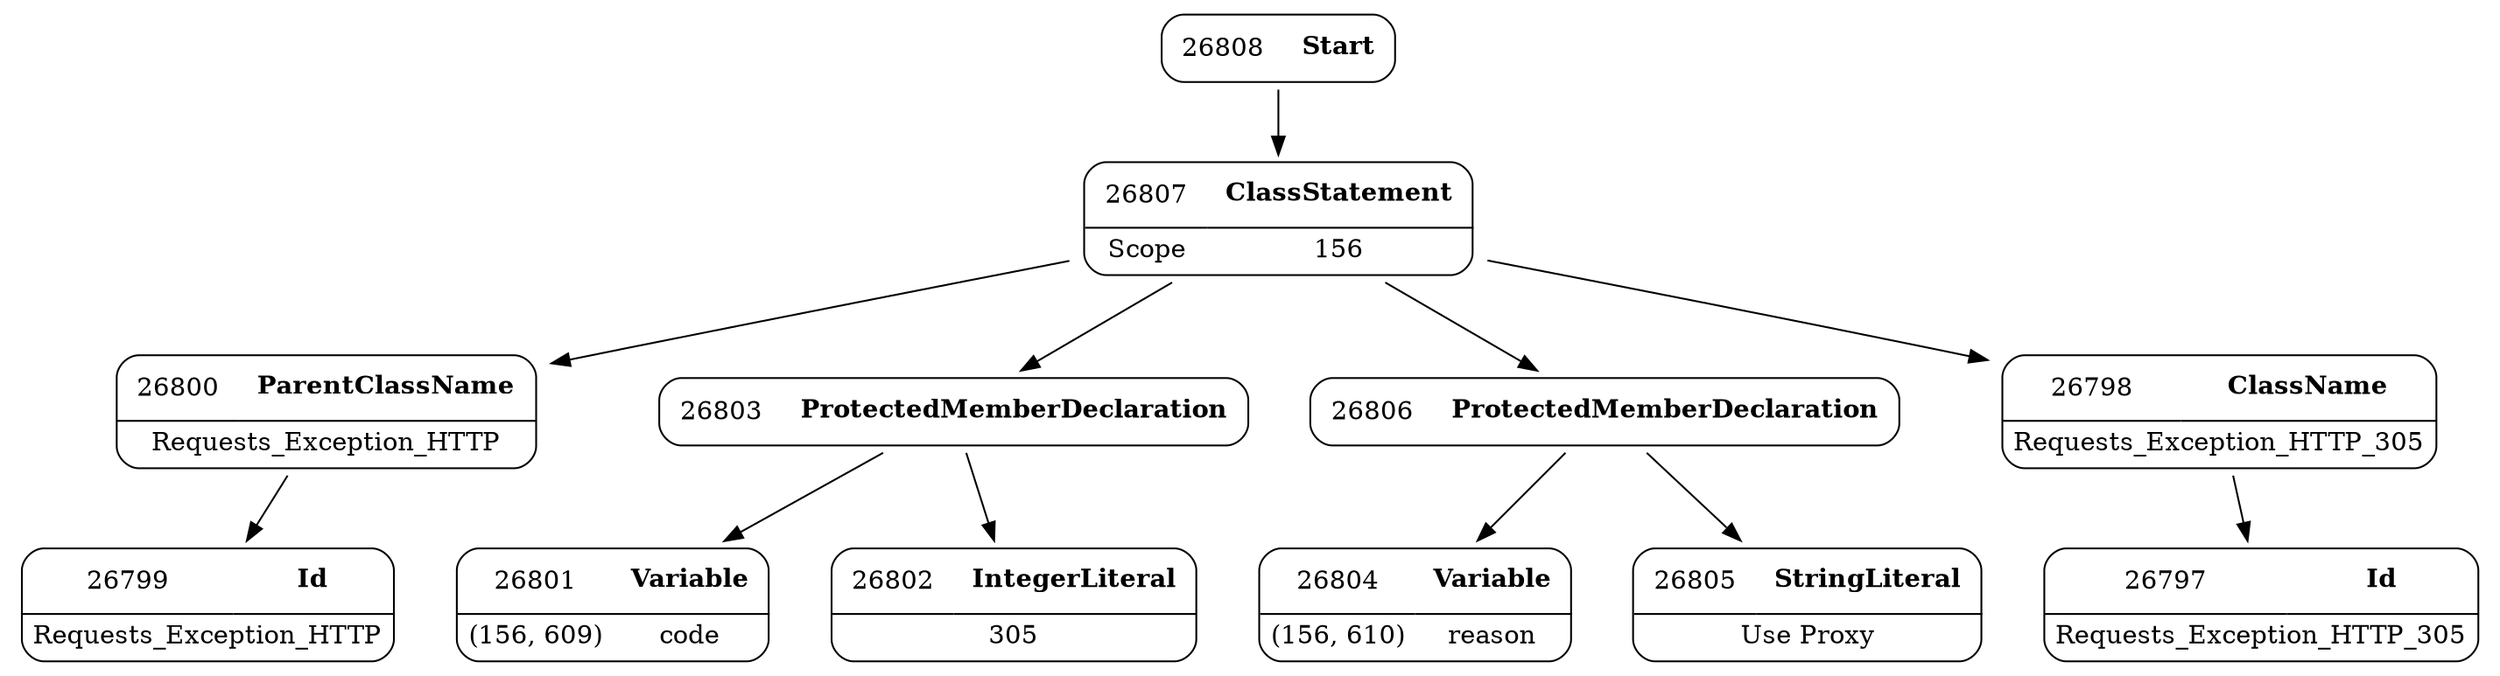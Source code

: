 digraph ast {
node [shape=none];
26800 [label=<<TABLE border='1' cellspacing='0' cellpadding='10' style='rounded' ><TR><TD border='0'>26800</TD><TD border='0'><B>ParentClassName</B></TD></TR><HR/><TR><TD border='0' cellpadding='5' colspan='2'>Requests_Exception_HTTP</TD></TR></TABLE>>];
26800 -> 26799 [weight=2];
26801 [label=<<TABLE border='1' cellspacing='0' cellpadding='10' style='rounded' ><TR><TD border='0'>26801</TD><TD border='0'><B>Variable</B></TD></TR><HR/><TR><TD border='0' cellpadding='5'>(156, 609)</TD><TD border='0' cellpadding='5'>code</TD></TR></TABLE>>];
26802 [label=<<TABLE border='1' cellspacing='0' cellpadding='10' style='rounded' ><TR><TD border='0'>26802</TD><TD border='0'><B>IntegerLiteral</B></TD></TR><HR/><TR><TD border='0' cellpadding='5' colspan='2'>305</TD></TR></TABLE>>];
26803 [label=<<TABLE border='1' cellspacing='0' cellpadding='10' style='rounded' ><TR><TD border='0'>26803</TD><TD border='0'><B>ProtectedMemberDeclaration</B></TD></TR></TABLE>>];
26803 -> 26801 [weight=2];
26803 -> 26802 [weight=2];
26804 [label=<<TABLE border='1' cellspacing='0' cellpadding='10' style='rounded' ><TR><TD border='0'>26804</TD><TD border='0'><B>Variable</B></TD></TR><HR/><TR><TD border='0' cellpadding='5'>(156, 610)</TD><TD border='0' cellpadding='5'>reason</TD></TR></TABLE>>];
26805 [label=<<TABLE border='1' cellspacing='0' cellpadding='10' style='rounded' ><TR><TD border='0'>26805</TD><TD border='0'><B>StringLiteral</B></TD></TR><HR/><TR><TD border='0' cellpadding='5' colspan='2'>Use Proxy</TD></TR></TABLE>>];
26806 [label=<<TABLE border='1' cellspacing='0' cellpadding='10' style='rounded' ><TR><TD border='0'>26806</TD><TD border='0'><B>ProtectedMemberDeclaration</B></TD></TR></TABLE>>];
26806 -> 26804 [weight=2];
26806 -> 26805 [weight=2];
26807 [label=<<TABLE border='1' cellspacing='0' cellpadding='10' style='rounded' ><TR><TD border='0'>26807</TD><TD border='0'><B>ClassStatement</B></TD></TR><HR/><TR><TD border='0' cellpadding='5'>Scope</TD><TD border='0' cellpadding='5'>156</TD></TR></TABLE>>];
26807 -> 26798 [weight=2];
26807 -> 26800 [weight=2];
26807 -> 26803 [weight=2];
26807 -> 26806 [weight=2];
26808 [label=<<TABLE border='1' cellspacing='0' cellpadding='10' style='rounded' ><TR><TD border='0'>26808</TD><TD border='0'><B>Start</B></TD></TR></TABLE>>];
26808 -> 26807 [weight=2];
26797 [label=<<TABLE border='1' cellspacing='0' cellpadding='10' style='rounded' ><TR><TD border='0'>26797</TD><TD border='0'><B>Id</B></TD></TR><HR/><TR><TD border='0' cellpadding='5' colspan='2'>Requests_Exception_HTTP_305</TD></TR></TABLE>>];
26798 [label=<<TABLE border='1' cellspacing='0' cellpadding='10' style='rounded' ><TR><TD border='0'>26798</TD><TD border='0'><B>ClassName</B></TD></TR><HR/><TR><TD border='0' cellpadding='5' colspan='2'>Requests_Exception_HTTP_305</TD></TR></TABLE>>];
26798 -> 26797 [weight=2];
26799 [label=<<TABLE border='1' cellspacing='0' cellpadding='10' style='rounded' ><TR><TD border='0'>26799</TD><TD border='0'><B>Id</B></TD></TR><HR/><TR><TD border='0' cellpadding='5' colspan='2'>Requests_Exception_HTTP</TD></TR></TABLE>>];
}
